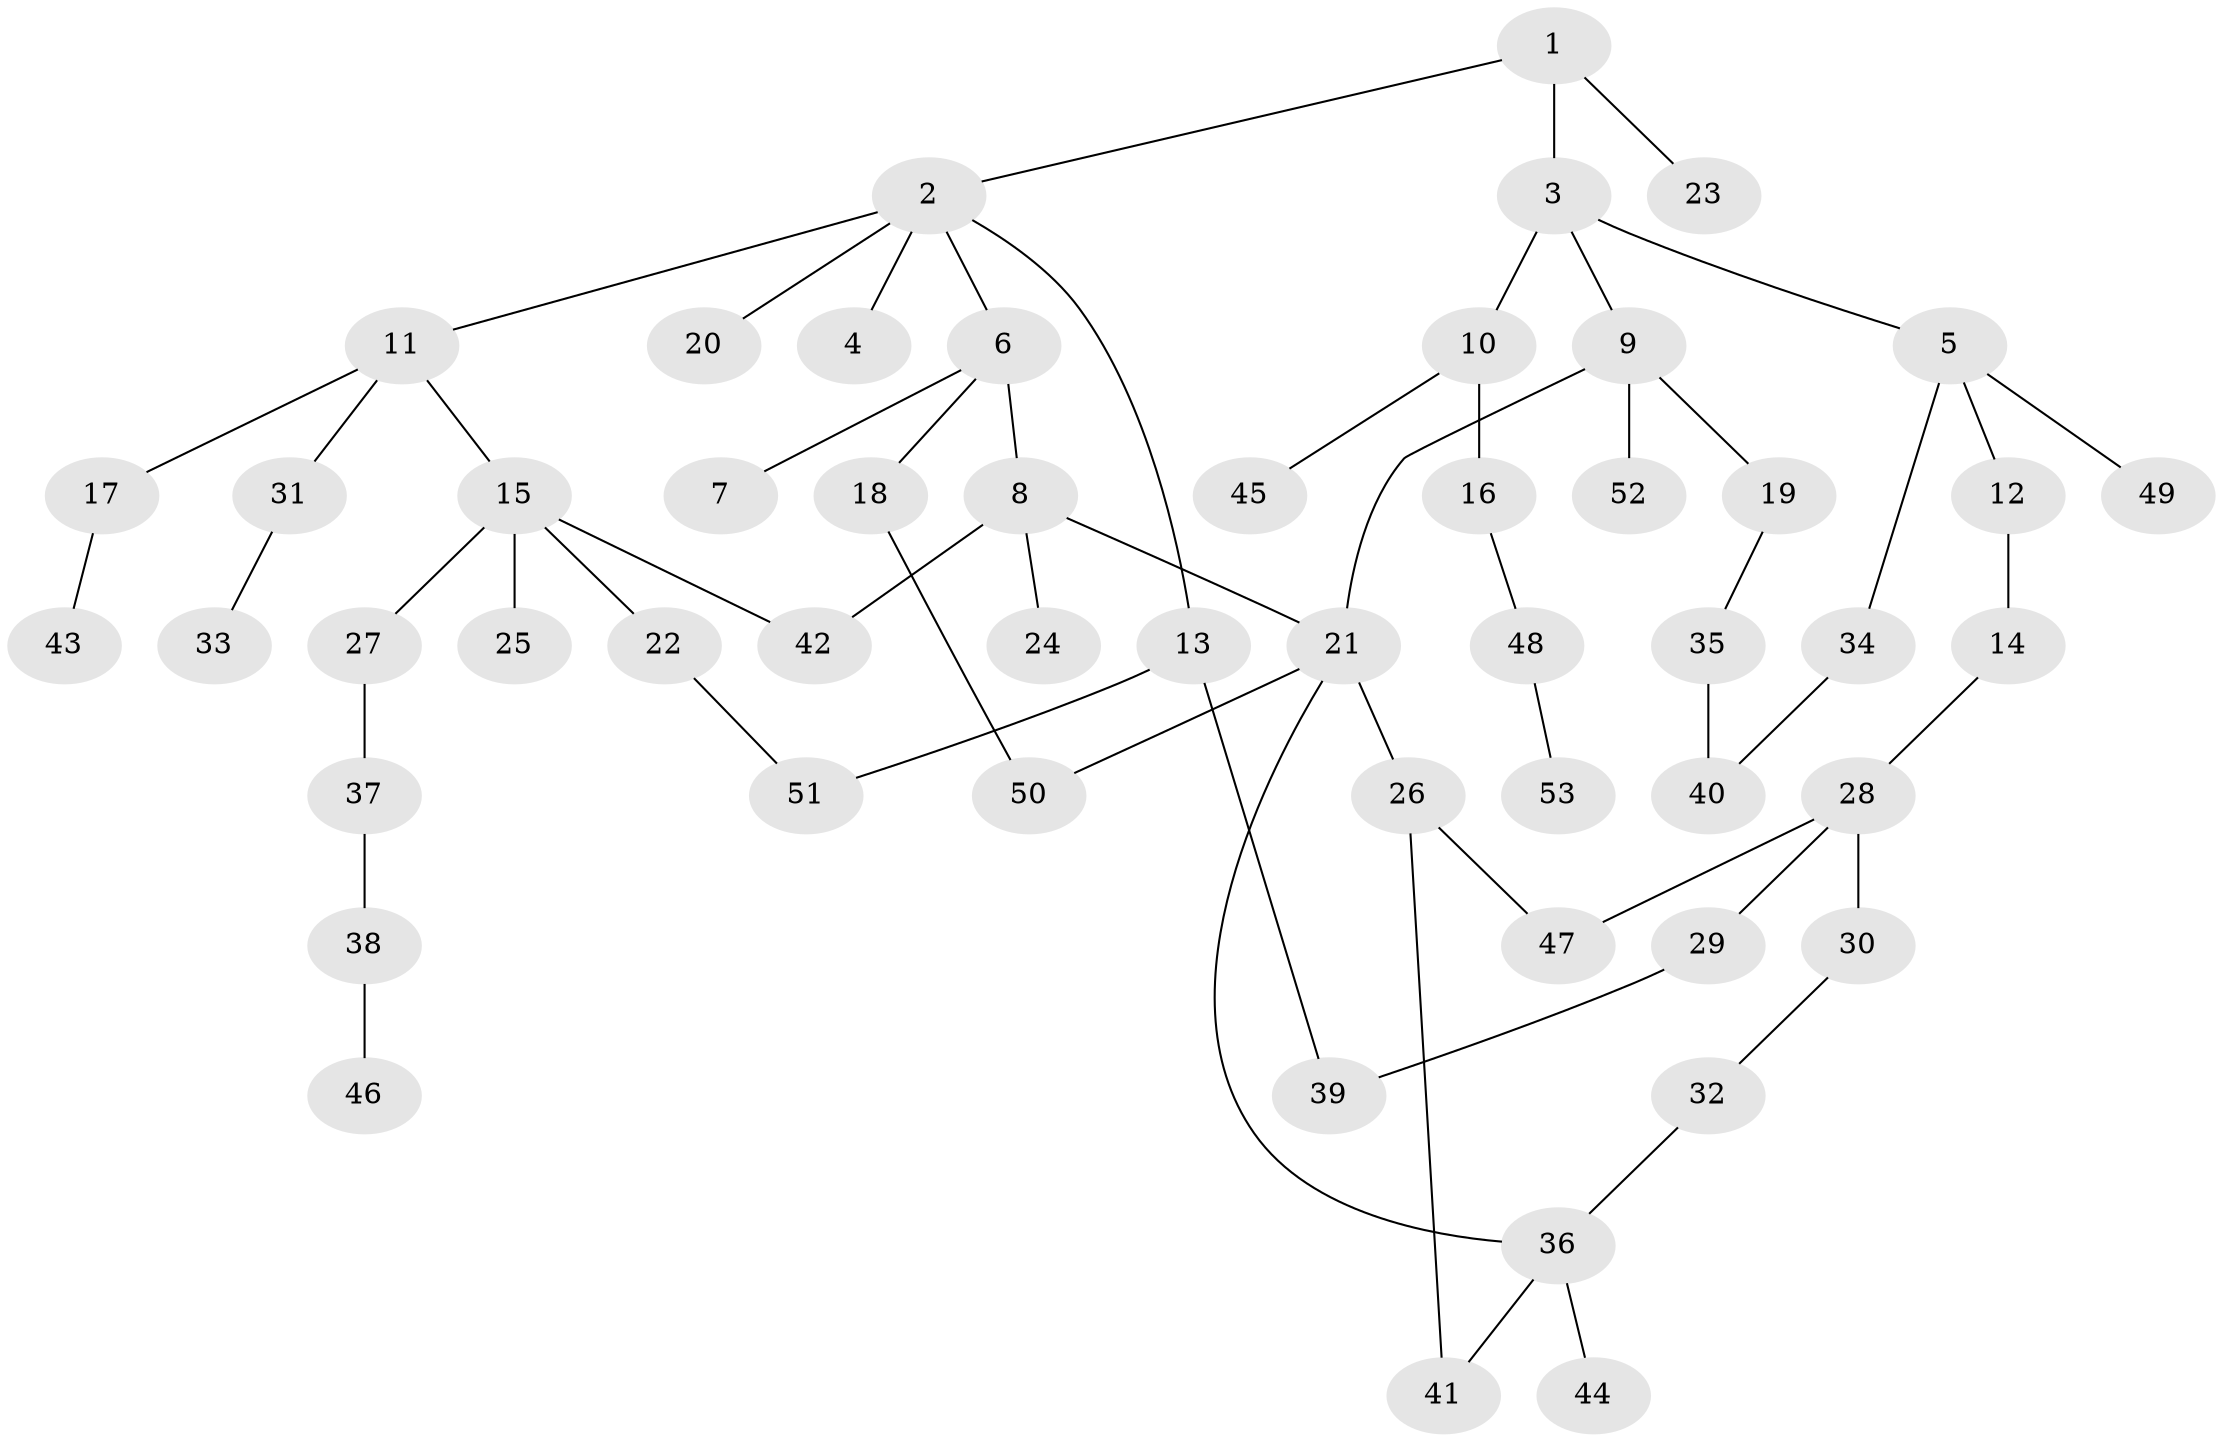 // Generated by graph-tools (version 1.1) at 2025/13/03/09/25 04:13:39]
// undirected, 53 vertices, 61 edges
graph export_dot {
graph [start="1"]
  node [color=gray90,style=filled];
  1;
  2;
  3;
  4;
  5;
  6;
  7;
  8;
  9;
  10;
  11;
  12;
  13;
  14;
  15;
  16;
  17;
  18;
  19;
  20;
  21;
  22;
  23;
  24;
  25;
  26;
  27;
  28;
  29;
  30;
  31;
  32;
  33;
  34;
  35;
  36;
  37;
  38;
  39;
  40;
  41;
  42;
  43;
  44;
  45;
  46;
  47;
  48;
  49;
  50;
  51;
  52;
  53;
  1 -- 2;
  1 -- 3;
  1 -- 23;
  2 -- 4;
  2 -- 6;
  2 -- 11;
  2 -- 13;
  2 -- 20;
  3 -- 5;
  3 -- 9;
  3 -- 10;
  5 -- 12;
  5 -- 34;
  5 -- 49;
  6 -- 7;
  6 -- 8;
  6 -- 18;
  8 -- 24;
  8 -- 42;
  8 -- 21;
  9 -- 19;
  9 -- 21;
  9 -- 52;
  10 -- 16;
  10 -- 45;
  11 -- 15;
  11 -- 17;
  11 -- 31;
  12 -- 14;
  13 -- 51;
  13 -- 39;
  14 -- 28;
  15 -- 22;
  15 -- 25;
  15 -- 27;
  15 -- 42;
  16 -- 48;
  17 -- 43;
  18 -- 50;
  19 -- 35;
  21 -- 26;
  21 -- 50;
  21 -- 36;
  22 -- 51;
  26 -- 41;
  26 -- 47;
  27 -- 37;
  28 -- 29;
  28 -- 30;
  28 -- 47;
  29 -- 39;
  30 -- 32;
  31 -- 33;
  32 -- 36;
  34 -- 40;
  35 -- 40;
  36 -- 44;
  36 -- 41;
  37 -- 38;
  38 -- 46;
  48 -- 53;
}
